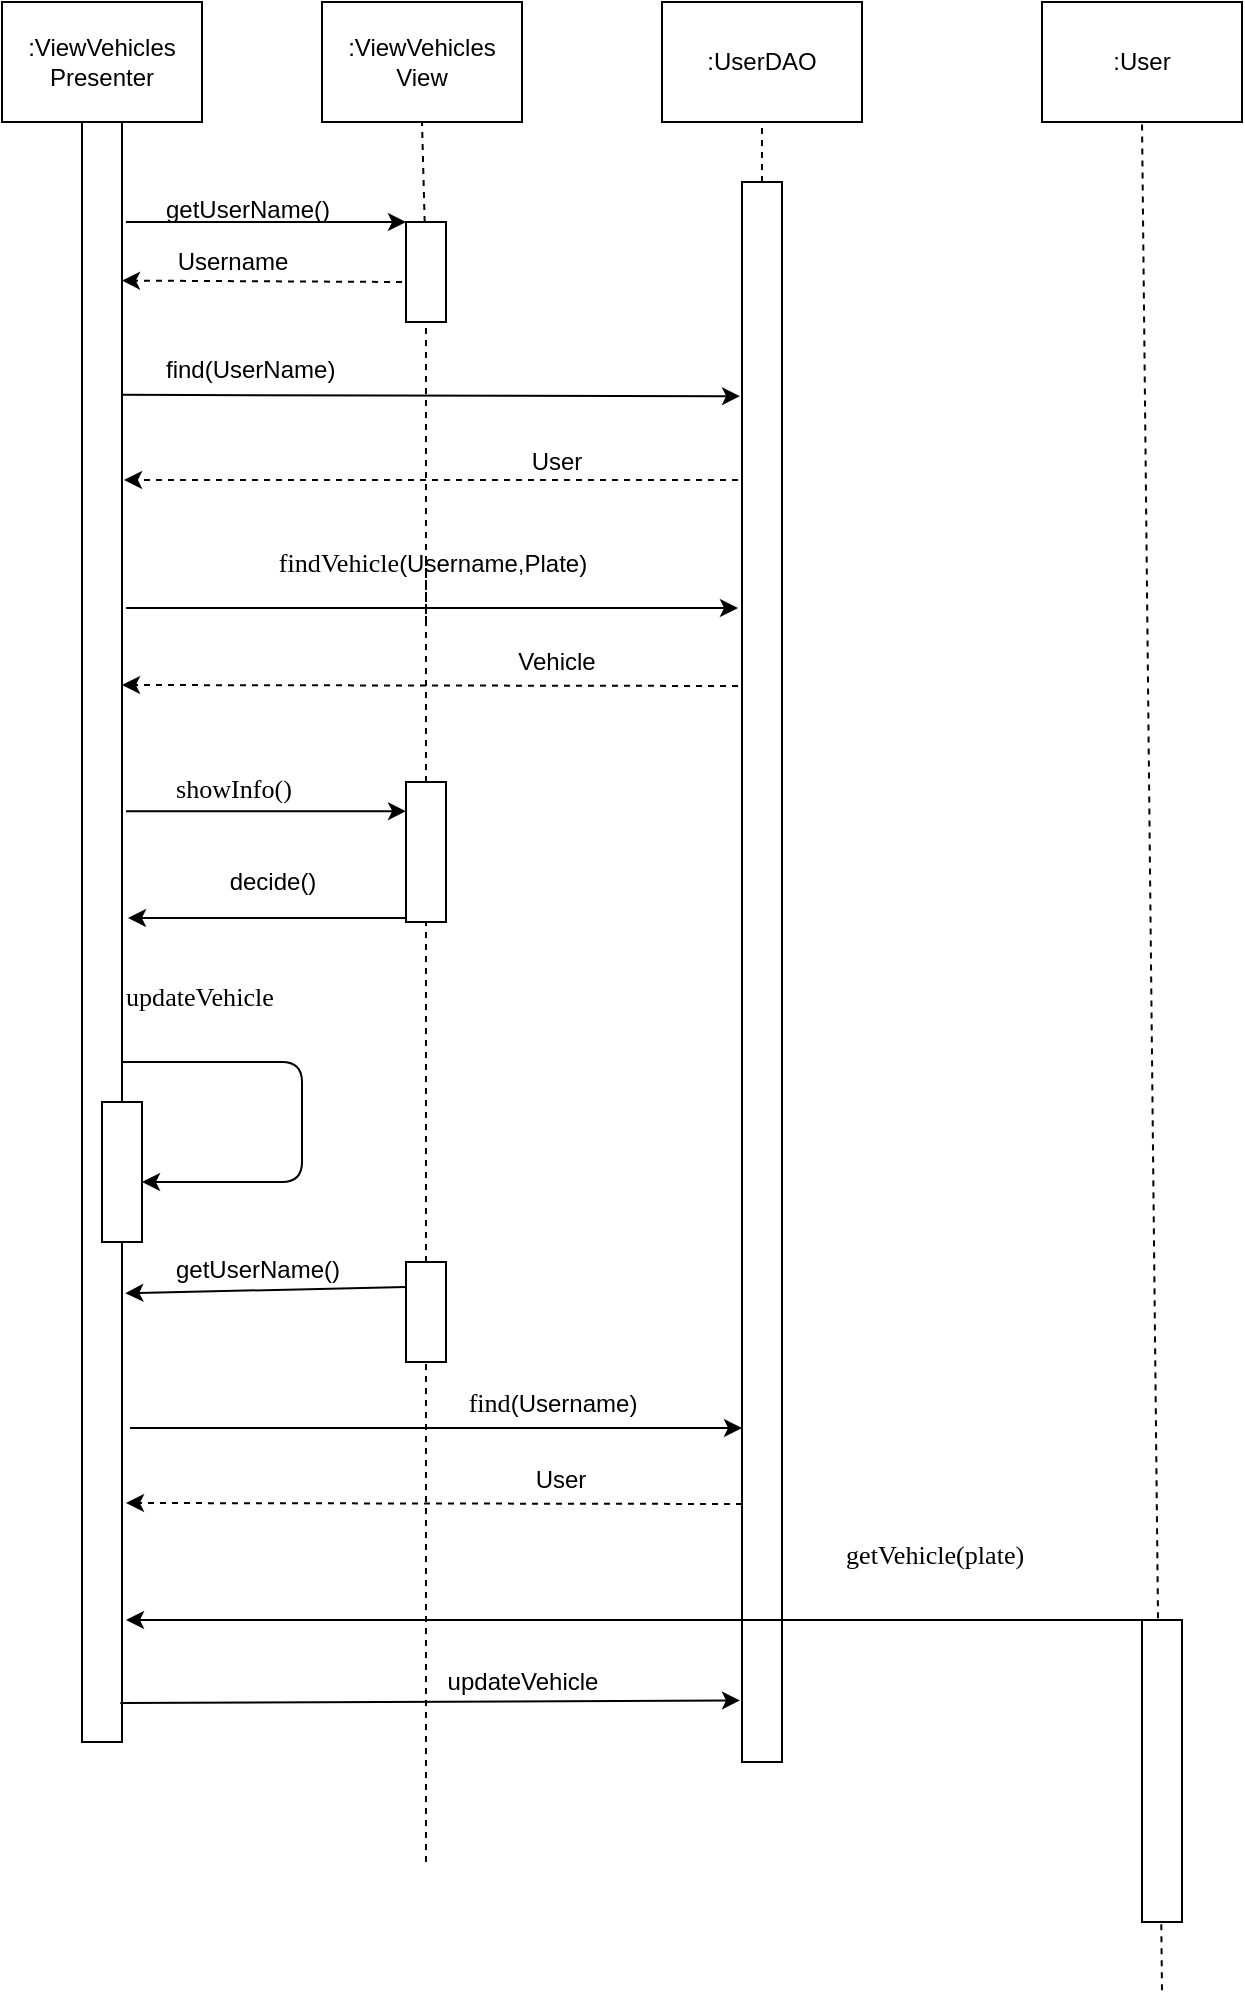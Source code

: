 <mxfile version="13.0.3" type="device"><diagram id="GK_cGoD9uVy0Eh_DQHlL" name="Page-1"><mxGraphModel dx="1086" dy="806" grid="1" gridSize="10" guides="1" tooltips="1" connect="1" arrows="1" fold="1" page="1" pageScale="1" pageWidth="850" pageHeight="1100" math="0" shadow="0"><root><mxCell id="0"/><mxCell id="1" parent="0"/><mxCell id="fqv0Fzr5n8HtFeOZqys0-37" value=":ViewVehicles&lt;br&gt;Presenter" style="rounded=0;whiteSpace=wrap;html=1;" parent="1" vertex="1"><mxGeometry x="610" y="910" width="100" height="60" as="geometry"/></mxCell><mxCell id="fqv0Fzr5n8HtFeOZqys0-38" value="" style="endArrow=none;dashed=1;html=1;entryX=0.5;entryY=1;entryDx=0;entryDy=0;" parent="1" target="fqv0Fzr5n8HtFeOZqys0-37" edge="1"><mxGeometry width="50" height="50" relative="1" as="geometry"><mxPoint x="660" y="1016" as="sourcePoint"/><mxPoint x="991" y="1133.036" as="targetPoint"/></mxGeometry></mxCell><mxCell id="fqv0Fzr5n8HtFeOZqys0-39" value=":ViewVehicles&lt;br&gt;View" style="rounded=0;whiteSpace=wrap;html=1;" parent="1" vertex="1"><mxGeometry x="770" y="910" width="100" height="60" as="geometry"/></mxCell><mxCell id="fqv0Fzr5n8HtFeOZqys0-40" value="" style="endArrow=none;dashed=1;html=1;entryX=0.5;entryY=1;entryDx=0;entryDy=0;" parent="1" source="fqv0Fzr5n8HtFeOZqys0-64" target="fqv0Fzr5n8HtFeOZqys0-39" edge="1"><mxGeometry width="50" height="50" relative="1" as="geometry"><mxPoint x="820" y="1560" as="sourcePoint"/><mxPoint x="819" y="1133.036" as="targetPoint"/></mxGeometry></mxCell><mxCell id="fqv0Fzr5n8HtFeOZqys0-45" value="" style="endArrow=classic;html=1;entryX=0;entryY=0;entryDx=0;entryDy=0;" parent="1" target="fqv0Fzr5n8HtFeOZqys0-64" edge="1"><mxGeometry width="50" height="50" relative="1" as="geometry"><mxPoint x="672" y="1020" as="sourcePoint"/><mxPoint x="820" y="1060" as="targetPoint"/></mxGeometry></mxCell><mxCell id="fqv0Fzr5n8HtFeOZqys0-46" value="getUserName()" style="text;html=1;" parent="1" vertex="1"><mxGeometry x="690" y="1000" width="110" height="30" as="geometry"/></mxCell><mxCell id="fqv0Fzr5n8HtFeOZqys0-50" value="find(UserName)" style="text;html=1;" parent="1" vertex="1"><mxGeometry x="690" y="1080" width="40" height="30" as="geometry"/></mxCell><mxCell id="fqv0Fzr5n8HtFeOZqys0-64" value="" style="rounded=0;whiteSpace=wrap;html=1;" parent="1" vertex="1"><mxGeometry x="812" y="1020" width="20" height="50" as="geometry"/></mxCell><mxCell id="fqv0Fzr5n8HtFeOZqys0-66" value="" style="endArrow=none;dashed=1;html=1;entryX=0.5;entryY=1;entryDx=0;entryDy=0;" parent="1" target="fqv0Fzr5n8HtFeOZqys0-64" edge="1"><mxGeometry width="50" height="50" relative="1" as="geometry"><mxPoint x="822" y="1220" as="sourcePoint"/><mxPoint x="820" y="970" as="targetPoint"/></mxGeometry></mxCell><mxCell id="fqv0Fzr5n8HtFeOZqys0-74" value=":User" style="rounded=0;whiteSpace=wrap;html=1;" parent="1" vertex="1"><mxGeometry x="1130" y="910" width="100" height="60" as="geometry"/></mxCell><mxCell id="fqv0Fzr5n8HtFeOZqys0-75" value="" style="endArrow=none;dashed=1;html=1;entryX=0.5;entryY=1;entryDx=0;entryDy=0;" parent="1" target="fqv0Fzr5n8HtFeOZqys0-74" edge="1"><mxGeometry width="50" height="50" relative="1" as="geometry"><mxPoint x="1190" y="1904.167" as="sourcePoint"/><mxPoint x="1539" y="1153.036" as="targetPoint"/></mxGeometry></mxCell><mxCell id="fqv0Fzr5n8HtFeOZqys0-77" value=":UserDAO" style="rounded=0;whiteSpace=wrap;html=1;" parent="1" vertex="1"><mxGeometry x="940" y="910" width="100" height="60" as="geometry"/></mxCell><mxCell id="fqv0Fzr5n8HtFeOZqys0-78" value="" style="endArrow=none;dashed=1;html=1;entryX=0.5;entryY=1;entryDx=0;entryDy=0;" parent="1" target="fqv0Fzr5n8HtFeOZqys0-77" edge="1"><mxGeometry width="50" height="50" relative="1" as="geometry"><mxPoint x="990" y="1000.0" as="sourcePoint"/><mxPoint x="1199" y="1133.036" as="targetPoint"/></mxGeometry></mxCell><mxCell id="_OhMYe7B6dOUNLhTpayY-3" value="" style="endArrow=classic;html=1;entryX=1;entryY=0.106;entryDx=0;entryDy=0;entryPerimeter=0;dashed=1;" parent="1" edge="1"><mxGeometry width="50" height="50" relative="1" as="geometry"><mxPoint x="810" y="1050" as="sourcePoint"/><mxPoint x="670" y="1049.284" as="targetPoint"/></mxGeometry></mxCell><mxCell id="_OhMYe7B6dOUNLhTpayY-4" value="Username" style="text;html=1;align=center;verticalAlign=middle;resizable=0;points=[];autosize=1;" parent="1" vertex="1"><mxGeometry x="690" y="1030" width="70" height="20" as="geometry"/></mxCell><mxCell id="_OhMYe7B6dOUNLhTpayY-6" value="" style="endArrow=classic;html=1;exitX=1;exitY=0.288;exitDx=0;exitDy=0;exitPerimeter=0;entryX=-0.05;entryY=0.21;entryDx=0;entryDy=0;entryPerimeter=0;" parent="1" edge="1"><mxGeometry width="50" height="50" relative="1" as="geometry"><mxPoint x="670" y="1106.432" as="sourcePoint"/><mxPoint x="979.0" y="1107.1" as="targetPoint"/></mxGeometry></mxCell><mxCell id="_OhMYe7B6dOUNLhTpayY-8" value="" style="endArrow=none;dashed=1;html=1;entryX=0.5;entryY=1;entryDx=0;entryDy=0;" parent="1" edge="1"><mxGeometry width="50" height="50" relative="1" as="geometry"><mxPoint x="990" y="1570" as="sourcePoint"/><mxPoint x="990" y="1510" as="targetPoint"/></mxGeometry></mxCell><mxCell id="_OhMYe7B6dOUNLhTpayY-11" value="" style="endArrow=none;dashed=1;html=1;entryX=0.5;entryY=1;entryDx=0;entryDy=0;" parent="1" source="_OhMYe7B6dOUNLhTpayY-20" edge="1"><mxGeometry width="50" height="50" relative="1" as="geometry"><mxPoint x="820" y="1560" as="sourcePoint"/><mxPoint x="822.0" y="1190.0" as="targetPoint"/></mxGeometry></mxCell><mxCell id="_OhMYe7B6dOUNLhTpayY-12" value="" style="endArrow=classic;html=1;dashed=1;" parent="1" edge="1"><mxGeometry width="50" height="50" relative="1" as="geometry"><mxPoint x="978" y="1149" as="sourcePoint"/><mxPoint x="671" y="1149" as="targetPoint"/></mxGeometry></mxCell><mxCell id="_OhMYe7B6dOUNLhTpayY-13" value="User" style="text;html=1;align=center;verticalAlign=middle;resizable=0;points=[];autosize=1;" parent="1" vertex="1"><mxGeometry x="867" y="1130" width="40" height="20" as="geometry"/></mxCell><mxCell id="_OhMYe7B6dOUNLhTpayY-14" value="&lt;pre style=&quot;font-family: &amp;#34;consolas&amp;#34; ; font-size: 9.8pt&quot;&gt;showInfo()&lt;/pre&gt;" style="text;whiteSpace=wrap;html=1;" parent="1" vertex="1"><mxGeometry x="695" y="1276" width="100" height="60" as="geometry"/></mxCell><mxCell id="_OhMYe7B6dOUNLhTpayY-17" value="" style="endArrow=classic;html=1;entryX=0;entryY=0;entryDx=0;entryDy=0;" parent="1" edge="1"><mxGeometry width="50" height="50" relative="1" as="geometry"><mxPoint x="672" y="1314.58" as="sourcePoint"/><mxPoint x="812" y="1314.58" as="targetPoint"/></mxGeometry></mxCell><mxCell id="_OhMYe7B6dOUNLhTpayY-20" value="" style="rounded=0;whiteSpace=wrap;html=1;" parent="1" vertex="1"><mxGeometry x="812" y="1300" width="20" height="70" as="geometry"/></mxCell><mxCell id="_OhMYe7B6dOUNLhTpayY-21" value="" style="endArrow=none;dashed=1;html=1;entryX=0.5;entryY=1;entryDx=0;entryDy=0;" parent="1" source="_OhMYe7B6dOUNLhTpayY-38" target="_OhMYe7B6dOUNLhTpayY-20" edge="1"><mxGeometry width="50" height="50" relative="1" as="geometry"><mxPoint x="822" y="1710" as="sourcePoint"/><mxPoint x="822.0" y="1190.0" as="targetPoint"/></mxGeometry></mxCell><mxCell id="_OhMYe7B6dOUNLhTpayY-22" value="" style="endArrow=classic;html=1;" parent="1" edge="1"><mxGeometry width="50" height="50" relative="1" as="geometry"><mxPoint x="672" y="1213" as="sourcePoint"/><mxPoint x="978" y="1213" as="targetPoint"/></mxGeometry></mxCell><mxCell id="_OhMYe7B6dOUNLhTpayY-23" value="&lt;span style=&quot;font-family: &amp;#34;consolas&amp;#34; ; font-size: 9.8pt&quot;&gt;findVehicle&lt;/span&gt;(Username,Plate)" style="text;html=1;align=center;verticalAlign=middle;resizable=0;points=[];autosize=1;" parent="1" vertex="1"><mxGeometry x="730" y="1180" width="190" height="20" as="geometry"/></mxCell><mxCell id="_OhMYe7B6dOUNLhTpayY-24" value="" style="endArrow=classic;html=1;entryX=1;entryY=0.75;entryDx=0;entryDy=0;dashed=1;" parent="1" edge="1"><mxGeometry width="50" height="50" relative="1" as="geometry"><mxPoint x="978" y="1252" as="sourcePoint"/><mxPoint x="670" y="1251.5" as="targetPoint"/></mxGeometry></mxCell><mxCell id="_OhMYe7B6dOUNLhTpayY-25" value="Vehicle" style="text;html=1;align=center;verticalAlign=middle;resizable=0;points=[];autosize=1;" parent="1" vertex="1"><mxGeometry x="862" y="1230" width="50" height="20" as="geometry"/></mxCell><mxCell id="_OhMYe7B6dOUNLhTpayY-27" value="" style="rounded=0;whiteSpace=wrap;html=1;" parent="1" vertex="1"><mxGeometry x="650" y="970" width="20" height="810" as="geometry"/></mxCell><mxCell id="_OhMYe7B6dOUNLhTpayY-28" value="" style="endArrow=classic;html=1;" parent="1" edge="1"><mxGeometry width="50" height="50" relative="1" as="geometry"><mxPoint x="812" y="1368" as="sourcePoint"/><mxPoint x="673" y="1368" as="targetPoint"/></mxGeometry></mxCell><mxCell id="_OhMYe7B6dOUNLhTpayY-29" value="decide()" style="text;html=1;align=center;verticalAlign=middle;resizable=0;points=[];autosize=1;" parent="1" vertex="1"><mxGeometry x="715" y="1340" width="60" height="20" as="geometry"/></mxCell><mxCell id="_OhMYe7B6dOUNLhTpayY-30" value="&lt;pre style=&quot;font-family: &amp;#34;consolas&amp;#34; ; font-size: 9.8pt&quot;&gt;updateVehicle&lt;/pre&gt;" style="text;whiteSpace=wrap;html=1;" parent="1" vertex="1"><mxGeometry x="670" y="1380" width="100" height="60" as="geometry"/></mxCell><mxCell id="_OhMYe7B6dOUNLhTpayY-31" value="" style="endArrow=classic;html=1;exitX=0;exitY=1;exitDx=0;exitDy=0;" parent="1" source="_OhMYe7B6dOUNLhTpayY-30" edge="1"><mxGeometry width="50" height="50" relative="1" as="geometry"><mxPoint x="710" y="1480" as="sourcePoint"/><mxPoint x="680" y="1500" as="targetPoint"/><Array as="points"><mxPoint x="760" y="1440"/><mxPoint x="760" y="1500"/></Array></mxGeometry></mxCell><mxCell id="_OhMYe7B6dOUNLhTpayY-32" value="" style="rounded=0;whiteSpace=wrap;html=1;" parent="1" vertex="1"><mxGeometry x="660" y="1460" width="20" height="70" as="geometry"/></mxCell><mxCell id="_OhMYe7B6dOUNLhTpayY-33" value="" style="rounded=0;whiteSpace=wrap;html=1;" parent="1" vertex="1"><mxGeometry x="980" y="1000" width="20" height="790" as="geometry"/></mxCell><mxCell id="_OhMYe7B6dOUNLhTpayY-35" value="" style="endArrow=classic;html=1;entryX=1.083;entryY=0.723;entryDx=0;entryDy=0;entryPerimeter=0;exitX=0;exitY=0.25;exitDx=0;exitDy=0;" parent="1" source="_OhMYe7B6dOUNLhTpayY-38" target="_OhMYe7B6dOUNLhTpayY-27" edge="1"><mxGeometry width="50" height="50" relative="1" as="geometry"><mxPoint x="430" y="1510" as="sourcePoint"/><mxPoint x="480" y="1460" as="targetPoint"/></mxGeometry></mxCell><mxCell id="_OhMYe7B6dOUNLhTpayY-36" value="" style="endArrow=classic;html=1;" parent="1" edge="1"><mxGeometry width="50" height="50" relative="1" as="geometry"><mxPoint x="674" y="1623" as="sourcePoint"/><mxPoint x="980" y="1623" as="targetPoint"/></mxGeometry></mxCell><mxCell id="_OhMYe7B6dOUNLhTpayY-37" value="&lt;span style=&quot;font-family: &amp;#34;consolas&amp;#34; ; font-size: 9.8pt&quot;&gt;find&lt;/span&gt;(Username)" style="text;html=1;align=center;verticalAlign=middle;resizable=0;points=[];autosize=1;" parent="1" vertex="1"><mxGeometry x="830" y="1600" width="110" height="20" as="geometry"/></mxCell><mxCell id="_OhMYe7B6dOUNLhTpayY-38" value="" style="rounded=0;whiteSpace=wrap;html=1;" parent="1" vertex="1"><mxGeometry x="812" y="1540" width="20" height="50" as="geometry"/></mxCell><mxCell id="_OhMYe7B6dOUNLhTpayY-39" value="" style="endArrow=none;dashed=1;html=1;entryX=0.5;entryY=1;entryDx=0;entryDy=0;" parent="1" target="_OhMYe7B6dOUNLhTpayY-38" edge="1"><mxGeometry width="50" height="50" relative="1" as="geometry"><mxPoint x="822" y="1840" as="sourcePoint"/><mxPoint x="822.0" y="1370.0" as="targetPoint"/></mxGeometry></mxCell><mxCell id="_OhMYe7B6dOUNLhTpayY-40" value="getUserName()" style="text;html=1;" parent="1" vertex="1"><mxGeometry x="695" y="1530" width="110" height="30" as="geometry"/></mxCell><mxCell id="_OhMYe7B6dOUNLhTpayY-41" value="" style="endArrow=classic;html=1;entryX=1;entryY=0.75;entryDx=0;entryDy=0;dashed=1;" parent="1" edge="1"><mxGeometry width="50" height="50" relative="1" as="geometry"><mxPoint x="980" y="1661.0" as="sourcePoint"/><mxPoint x="672" y="1660.5" as="targetPoint"/></mxGeometry></mxCell><mxCell id="_OhMYe7B6dOUNLhTpayY-42" value="User" style="text;html=1;align=center;verticalAlign=middle;resizable=0;points=[];autosize=1;" parent="1" vertex="1"><mxGeometry x="869" y="1639" width="40" height="20" as="geometry"/></mxCell><mxCell id="_OhMYe7B6dOUNLhTpayY-43" value="&lt;pre style=&quot;font-family: &amp;#34;consolas&amp;#34; ; font-size: 9.8pt&quot;&gt;getVehicle(plate)&lt;/pre&gt;" style="text;whiteSpace=wrap;html=1;" parent="1" vertex="1"><mxGeometry x="1030" y="1659" width="100" height="60" as="geometry"/></mxCell><mxCell id="_OhMYe7B6dOUNLhTpayY-44" value="" style="endArrow=classic;html=1;entryX=1;entryY=0.75;entryDx=0;entryDy=0;exitX=0;exitY=0;exitDx=0;exitDy=0;" parent="1" source="_OhMYe7B6dOUNLhTpayY-45" edge="1"><mxGeometry width="50" height="50" relative="1" as="geometry"><mxPoint x="1170" y="1719" as="sourcePoint"/><mxPoint x="672" y="1719" as="targetPoint"/></mxGeometry></mxCell><mxCell id="_OhMYe7B6dOUNLhTpayY-45" value="" style="rounded=0;whiteSpace=wrap;html=1;" parent="1" vertex="1"><mxGeometry x="1180" y="1719" width="20" height="151" as="geometry"/></mxCell><mxCell id="_OhMYe7B6dOUNLhTpayY-46" value="" style="endArrow=classic;html=1;exitX=0.958;exitY=0.976;exitDx=0;exitDy=0;exitPerimeter=0;entryX=-0.05;entryY=0.961;entryDx=0;entryDy=0;entryPerimeter=0;" parent="1" source="_OhMYe7B6dOUNLhTpayY-27" target="_OhMYe7B6dOUNLhTpayY-33" edge="1"><mxGeometry width="50" height="50" relative="1" as="geometry"><mxPoint x="1178" y="1810" as="sourcePoint"/><mxPoint x="970" y="1760" as="targetPoint"/></mxGeometry></mxCell><mxCell id="_OhMYe7B6dOUNLhTpayY-47" value="updateVehicle" style="text;html=1;align=center;verticalAlign=middle;resizable=0;points=[];autosize=1;" parent="1" vertex="1"><mxGeometry x="825" y="1740" width="90" height="20" as="geometry"/></mxCell></root></mxGraphModel></diagram></mxfile>